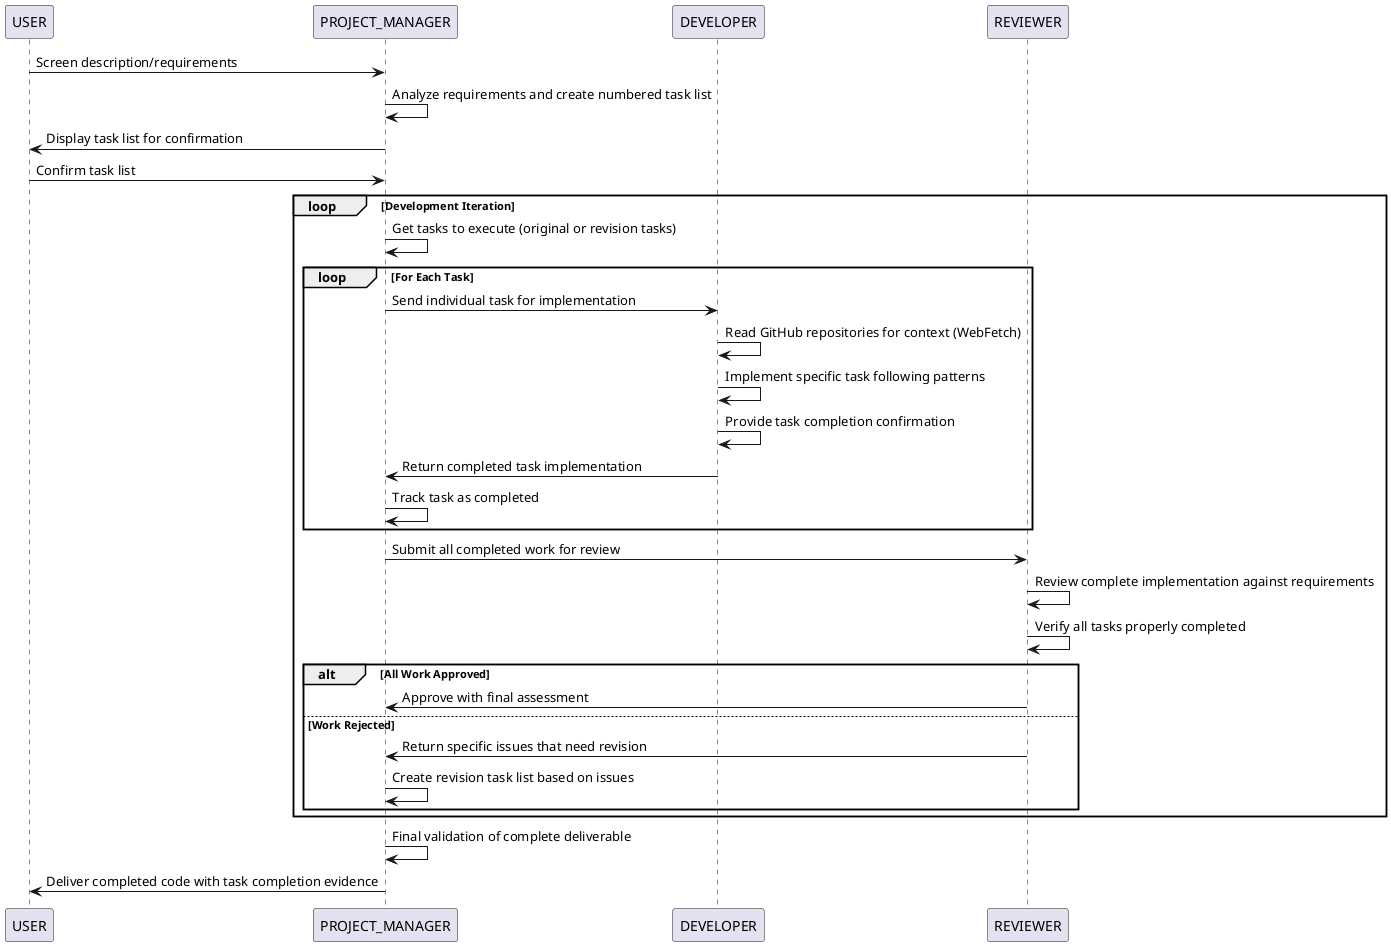 @startuml Task-Based Development Process
participant USER
participant PROJECT_MANAGER  
participant DEVELOPER
participant REVIEWER

USER -> PROJECT_MANAGER: Screen description/requirements
PROJECT_MANAGER -> PROJECT_MANAGER: Analyze requirements and create numbered task list
PROJECT_MANAGER -> USER: Display task list for confirmation
USER -> PROJECT_MANAGER: Confirm task list

loop Development Iteration
  PROJECT_MANAGER -> PROJECT_MANAGER: Get tasks to execute (original or revision tasks)
  
  loop For Each Task
    PROJECT_MANAGER -> DEVELOPER: Send individual task for implementation
    DEVELOPER -> DEVELOPER: Read GitHub repositories for context (WebFetch)
    DEVELOPER -> DEVELOPER: Implement specific task following patterns
    DEVELOPER -> DEVELOPER: Provide task completion confirmation
    DEVELOPER -> PROJECT_MANAGER: Return completed task implementation
    PROJECT_MANAGER -> PROJECT_MANAGER: Track task as completed
  end
  
  PROJECT_MANAGER -> REVIEWER: Submit all completed work for review
  REVIEWER -> REVIEWER: Review complete implementation against requirements
  REVIEWER -> REVIEWER: Verify all tasks properly completed
  
  alt All Work Approved
    REVIEWER -> PROJECT_MANAGER: Approve with final assessment
  else Work Rejected
    REVIEWER -> PROJECT_MANAGER: Return specific issues that need revision
    PROJECT_MANAGER -> PROJECT_MANAGER: Create revision task list based on issues
  end
end

PROJECT_MANAGER -> PROJECT_MANAGER: Final validation of complete deliverable
PROJECT_MANAGER -> USER: Deliver completed code with task completion evidence

@enduml

